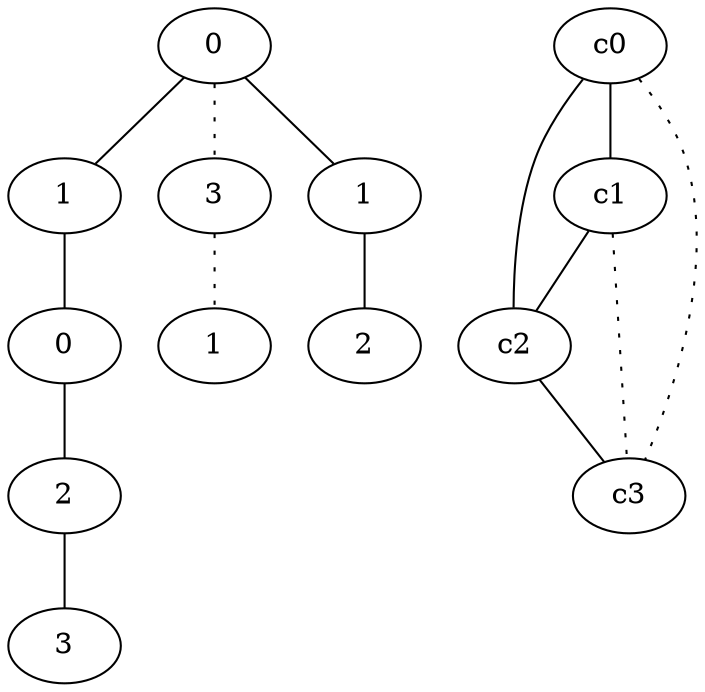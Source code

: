 graph {
a0[label=0];
a1[label=1];
a2[label=0];
a3[label=2];
a4[label=3];
a5[label=3];
a6[label=1];
a7[label=1];
a8[label=2];
a0 -- a1;
a0 -- a5 [style=dotted];
a0 -- a7;
a1 -- a2;
a2 -- a3;
a3 -- a4;
a5 -- a6 [style=dotted];
a7 -- a8;
c0 -- c1;
c0 -- c2;
c0 -- c3 [style=dotted];
c1 -- c2;
c1 -- c3 [style=dotted];
c2 -- c3;
}
